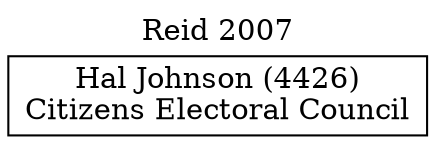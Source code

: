 // House preference flow
digraph "Hal Johnson (4426)_Reid_2007" {
	graph [label="Reid 2007" labelloc=t mclimit=10]
	node [shape=box]
	"Hal Johnson (4426)" [label="Hal Johnson (4426)
Citizens Electoral Council"]
}
